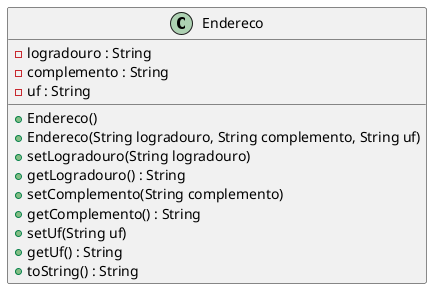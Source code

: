 @startuml
class Endereco {
    - logradouro : String
    - complemento : String
    - uf : String

    + Endereco()
    + Endereco(String logradouro, String complemento, String uf)
    +  setLogradouro(String logradouro)
    +  getLogradouro() : String
    +  setComplemento(String complemento)
    +  getComplemento() : String
    +  setUf(String uf)
    +  getUf() : String
    +  toString() : String
}
@enduml